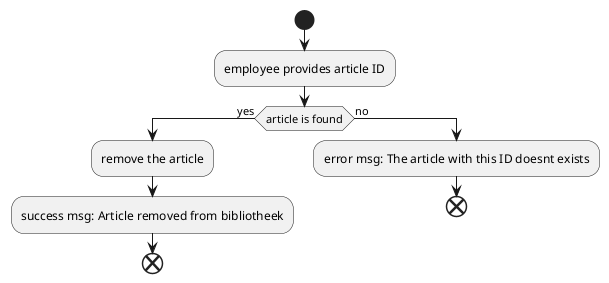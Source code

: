 @startuml

start

:employee provides article ID;

if(article is found) then (yes)
    :remove the article;
    :success msg: Article removed from bibliotheek;
    end

else (no)
    :error msg: The article with this ID doesnt exists;
    end

@enduml